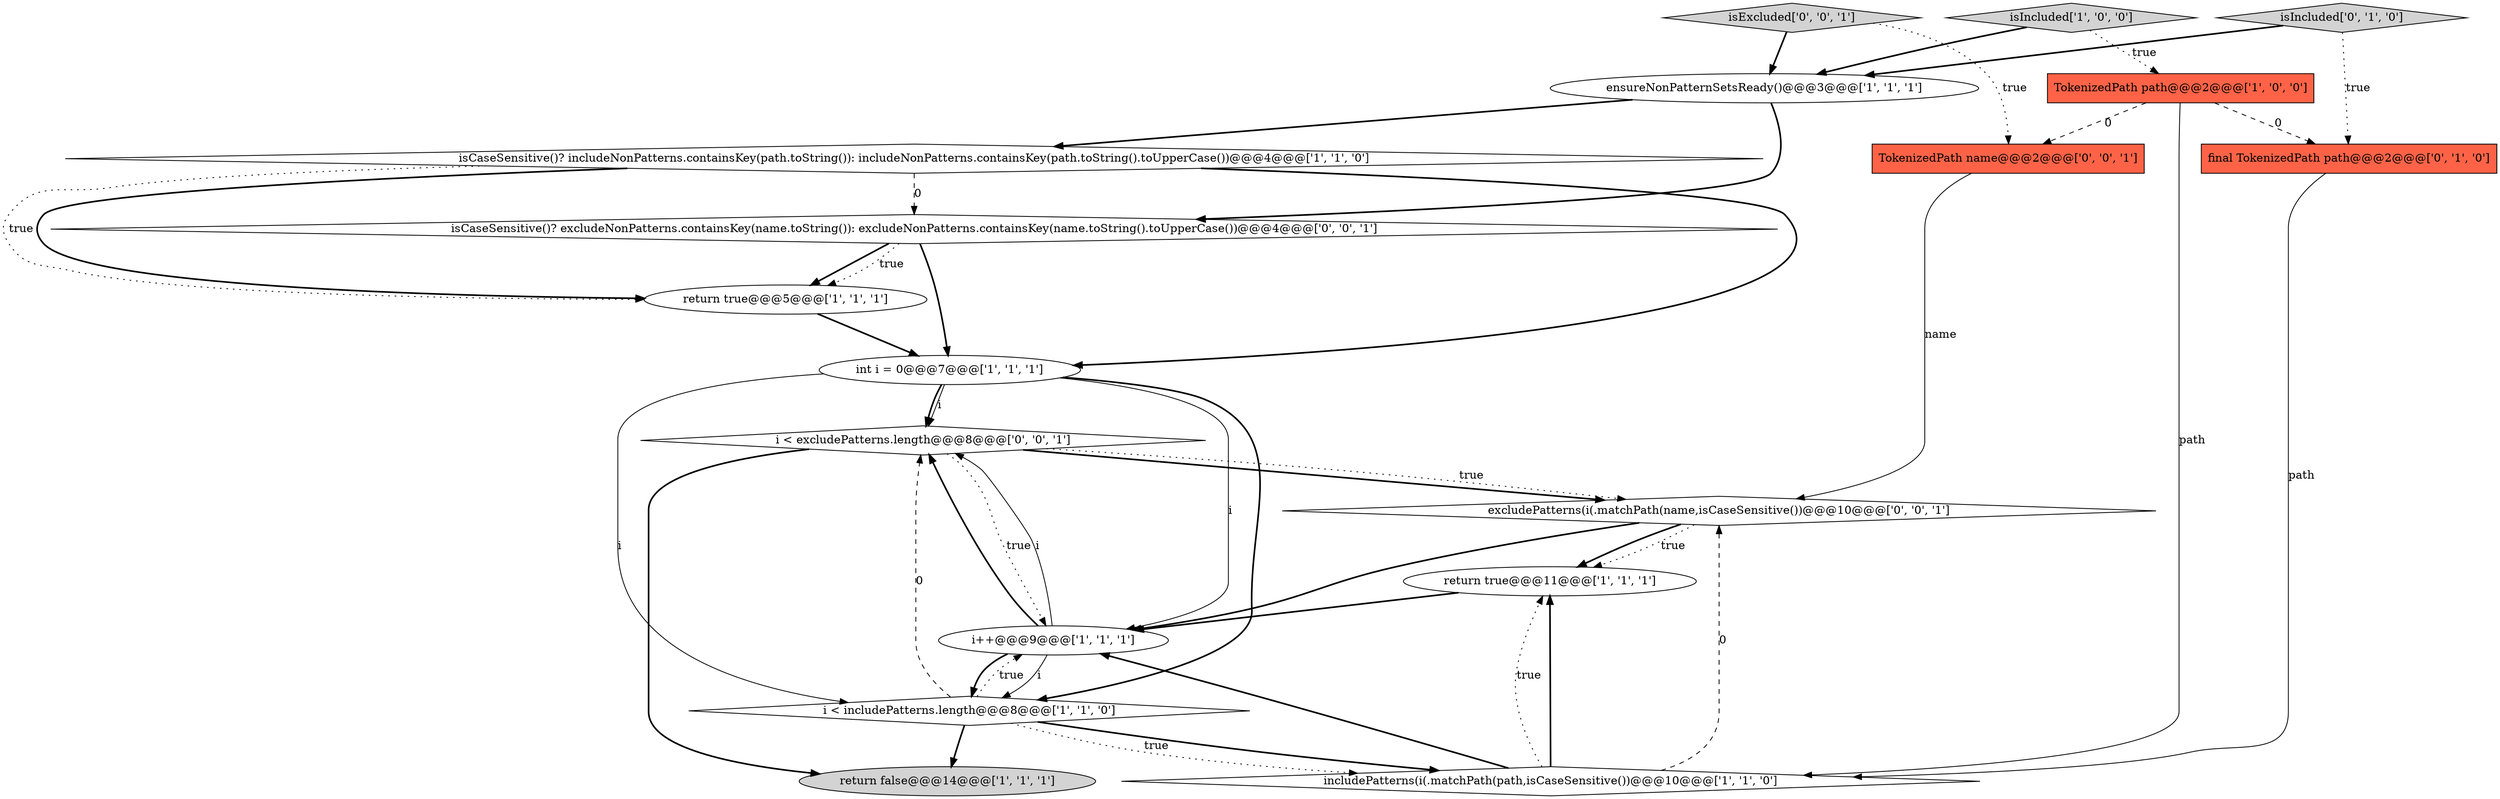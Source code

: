 digraph {
10 [style = filled, label = "return true@@@5@@@['1', '1', '1']", fillcolor = white, shape = ellipse image = "AAA0AAABBB1BBB"];
12 [style = filled, label = "isIncluded['0', '1', '0']", fillcolor = lightgray, shape = diamond image = "AAA0AAABBB2BBB"];
6 [style = filled, label = "return true@@@11@@@['1', '1', '1']", fillcolor = white, shape = ellipse image = "AAA0AAABBB1BBB"];
17 [style = filled, label = "isExcluded['0', '0', '1']", fillcolor = lightgray, shape = diamond image = "AAA0AAABBB3BBB"];
14 [style = filled, label = "i < excludePatterns.length@@@8@@@['0', '0', '1']", fillcolor = white, shape = diamond image = "AAA0AAABBB3BBB"];
7 [style = filled, label = "return false@@@14@@@['1', '1', '1']", fillcolor = lightgray, shape = ellipse image = "AAA0AAABBB1BBB"];
13 [style = filled, label = "isCaseSensitive()? excludeNonPatterns.containsKey(name.toString()): excludeNonPatterns.containsKey(name.toString().toUpperCase())@@@4@@@['0', '0', '1']", fillcolor = white, shape = diamond image = "AAA0AAABBB3BBB"];
5 [style = filled, label = "ensureNonPatternSetsReady()@@@3@@@['1', '1', '1']", fillcolor = white, shape = ellipse image = "AAA0AAABBB1BBB"];
15 [style = filled, label = "TokenizedPath name@@@2@@@['0', '0', '1']", fillcolor = tomato, shape = box image = "AAA0AAABBB3BBB"];
16 [style = filled, label = "excludePatterns(i(.matchPath(name,isCaseSensitive())@@@10@@@['0', '0', '1']", fillcolor = white, shape = diamond image = "AAA0AAABBB3BBB"];
11 [style = filled, label = "final TokenizedPath path@@@2@@@['0', '1', '0']", fillcolor = tomato, shape = box image = "AAA1AAABBB2BBB"];
3 [style = filled, label = "isIncluded['1', '0', '0']", fillcolor = lightgray, shape = diamond image = "AAA0AAABBB1BBB"];
9 [style = filled, label = "includePatterns(i(.matchPath(path,isCaseSensitive())@@@10@@@['1', '1', '0']", fillcolor = white, shape = diamond image = "AAA0AAABBB1BBB"];
1 [style = filled, label = "i < includePatterns.length@@@8@@@['1', '1', '0']", fillcolor = white, shape = diamond image = "AAA0AAABBB1BBB"];
0 [style = filled, label = "TokenizedPath path@@@2@@@['1', '0', '0']", fillcolor = tomato, shape = box image = "AAA1AAABBB1BBB"];
8 [style = filled, label = "int i = 0@@@7@@@['1', '1', '1']", fillcolor = white, shape = ellipse image = "AAA0AAABBB1BBB"];
2 [style = filled, label = "i++@@@9@@@['1', '1', '1']", fillcolor = white, shape = ellipse image = "AAA0AAABBB1BBB"];
4 [style = filled, label = "isCaseSensitive()? includeNonPatterns.containsKey(path.toString()): includeNonPatterns.containsKey(path.toString().toUpperCase())@@@4@@@['1', '1', '0']", fillcolor = white, shape = diamond image = "AAA0AAABBB1BBB"];
14->16 [style = bold, label=""];
4->10 [style = bold, label=""];
13->10 [style = bold, label=""];
14->2 [style = dotted, label="true"];
17->5 [style = bold, label=""];
9->16 [style = dashed, label="0"];
12->5 [style = bold, label=""];
1->14 [style = dashed, label="0"];
9->2 [style = bold, label=""];
4->10 [style = dotted, label="true"];
2->1 [style = bold, label=""];
16->6 [style = bold, label=""];
8->14 [style = bold, label=""];
0->15 [style = dashed, label="0"];
0->11 [style = dashed, label="0"];
15->16 [style = solid, label="name"];
16->2 [style = bold, label=""];
9->6 [style = dotted, label="true"];
13->10 [style = dotted, label="true"];
1->7 [style = bold, label=""];
1->9 [style = bold, label=""];
9->6 [style = bold, label=""];
14->7 [style = bold, label=""];
6->2 [style = bold, label=""];
12->11 [style = dotted, label="true"];
14->16 [style = dotted, label="true"];
11->9 [style = solid, label="path"];
8->1 [style = bold, label=""];
3->5 [style = bold, label=""];
17->15 [style = dotted, label="true"];
10->8 [style = bold, label=""];
8->14 [style = solid, label="i"];
8->1 [style = solid, label="i"];
5->13 [style = bold, label=""];
2->14 [style = solid, label="i"];
2->1 [style = solid, label="i"];
5->4 [style = bold, label=""];
2->14 [style = bold, label=""];
1->9 [style = dotted, label="true"];
3->0 [style = dotted, label="true"];
4->8 [style = bold, label=""];
0->9 [style = solid, label="path"];
13->8 [style = bold, label=""];
1->2 [style = dotted, label="true"];
4->13 [style = dashed, label="0"];
8->2 [style = solid, label="i"];
16->6 [style = dotted, label="true"];
}
